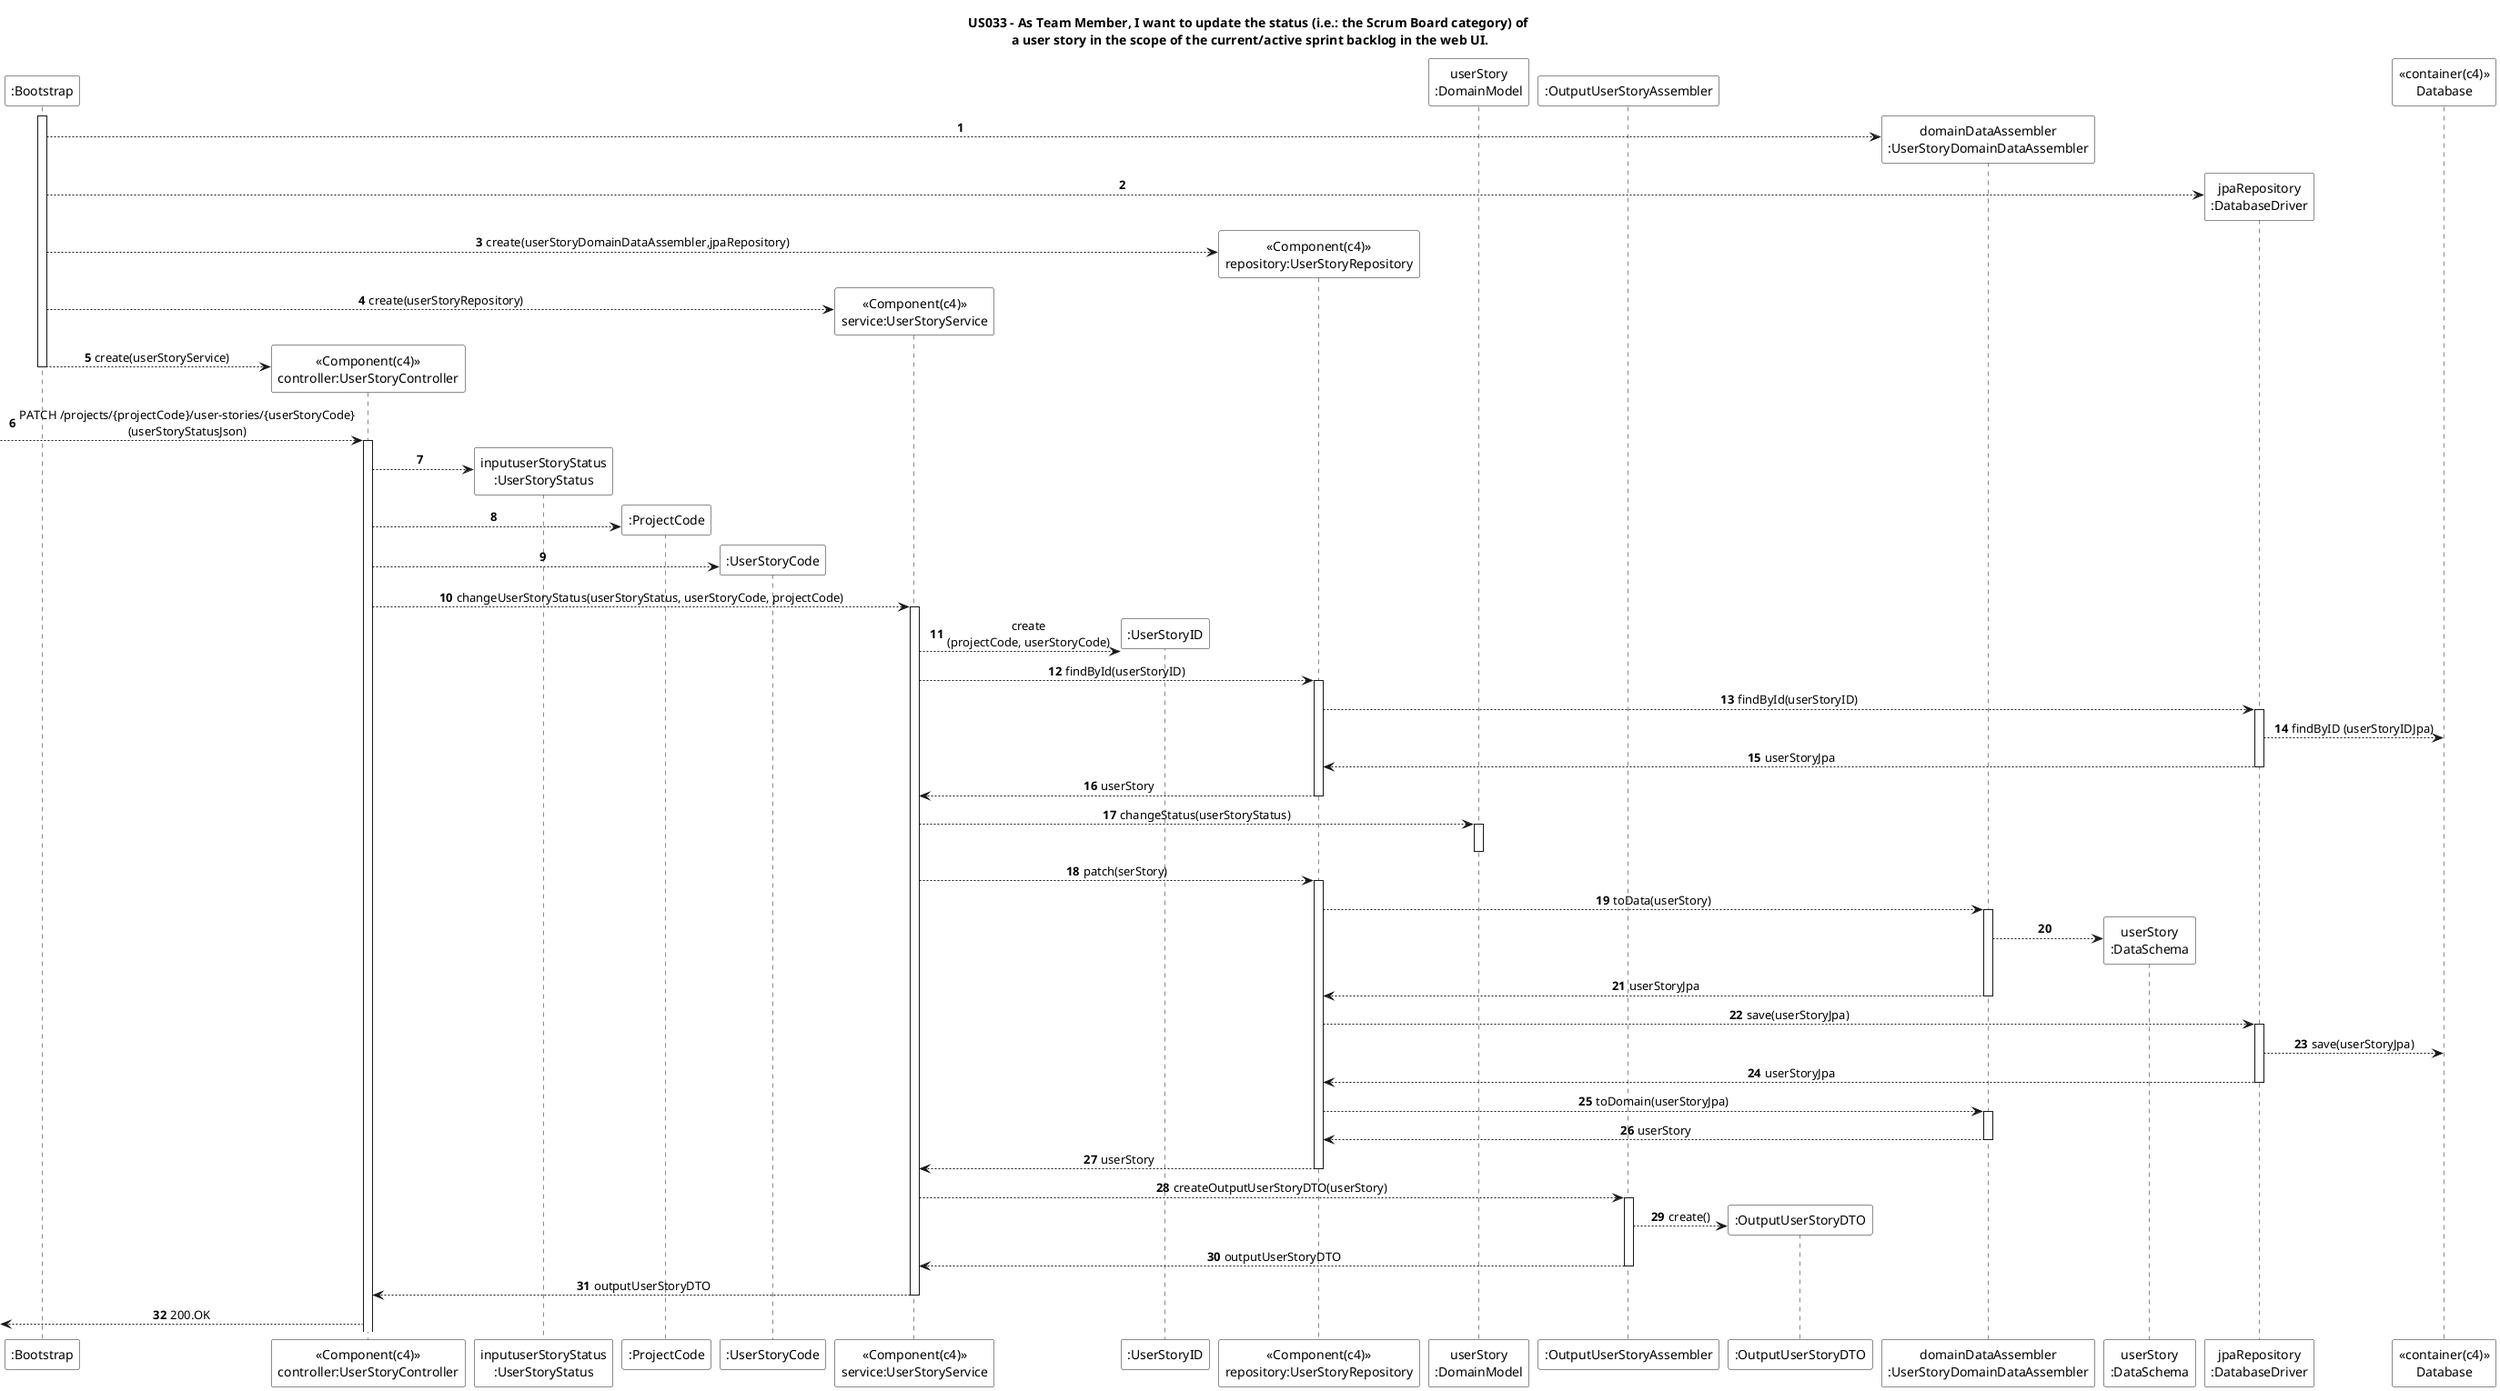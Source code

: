@startuml
title US033 - As Team Member, I want to update the status (i.e.: the Scrum Board category) of \na user story in the scope of the current/active sprint backlog in the web UI.
autonumber
skinparam sequenceMessageAlign center
skinparam actorBackgroundColor white
skinparam participantBackgroundColor white
skinparam sequenceReferenceBackgroundColor white
skinparam sequenceReferenceHeaderBackgroundColor white
skinparam sequenceGroupBackgroundColor white

participant ":Bootstrap" as bootstrap
participant "<<Component(c4)>>\ncontroller:UserStoryController" as controller
participant "inputuserStoryStatus\n:UserStoryStatus" as inputStatus
participant ":ProjectCode" as projectCode
participant ":UserStoryCode" as userStoryCode
participant "<<Component(c4)>>\nservice:UserStoryService" as service
participant ":UserStoryID" as userStoryID
participant "<<Component(c4)>>\nrepository:UserStoryRepository" as repository
participant "userStory\n:DomainModel" as domainEntity
participant ":OutputUserStoryAssembler" as outputAssembler
participant ":OutputUserStoryDTO" as outputDTO
participant "domainDataAssembler\n:UserStoryDomainDataAssembler" as domainDataAssembler
participant "userStory\n:DataSchema" as dataSchema
participant "jpaRepository\n:DatabaseDriver" as driver
participant "<<container(c4)>>\nDatabase" as db

activate bootstrap
create domainDataAssembler
bootstrap --> domainDataAssembler
create driver
bootstrap --> driver
create repository
bootstrap --> repository : create(userStoryDomainDataAssembler,jpaRepository)
create service
bootstrap --> service : create(userStoryRepository)
create controller
bootstrap --> controller : create(userStoryService)
deactivate bootstrap

--> controller++ : PATCH /projects/{projectCode}/user-stories/{userStoryCode}\n(userStoryStatusJson)

create inputStatus
controller --> inputStatus
create projectCode
controller --> projectCode
create userStoryCode
controller --> userStoryCode

controller --> service++ : changeUserStoryStatus(userStoryStatus, userStoryCode, projectCode)

create userStoryID
service --> userStoryID : create\n(projectCode, userStoryCode)

service --> repository++ : findById(userStoryID)
repository --> driver++ : findById(userStoryID)
driver --> db : findByID (userStoryIDJpa)
return userStoryJpa
return userStory

service --> domainEntity++ : changeStatus(userStoryStatus)
deactivate domainEntity

service --> repository++ : patch(serStory)

repository --> domainDataAssembler++ : toData(userStory)
create dataSchema
domainDataAssembler --> dataSchema
return userStoryJpa
repository --> driver++ : save(userStoryJpa)
driver --> db : save(userStoryJpa)
return userStoryJpa

repository --> domainDataAssembler++ : toDomain(userStoryJpa)
return userStory
return userStory

service --> outputAssembler++ : createOutputUserStoryDTO(userStory)
create outputDTO
outputAssembler --> outputDTO : create()
return outputUserStoryDTO
return outputUserStoryDTO

<-- controller : 200.OK
@enduml